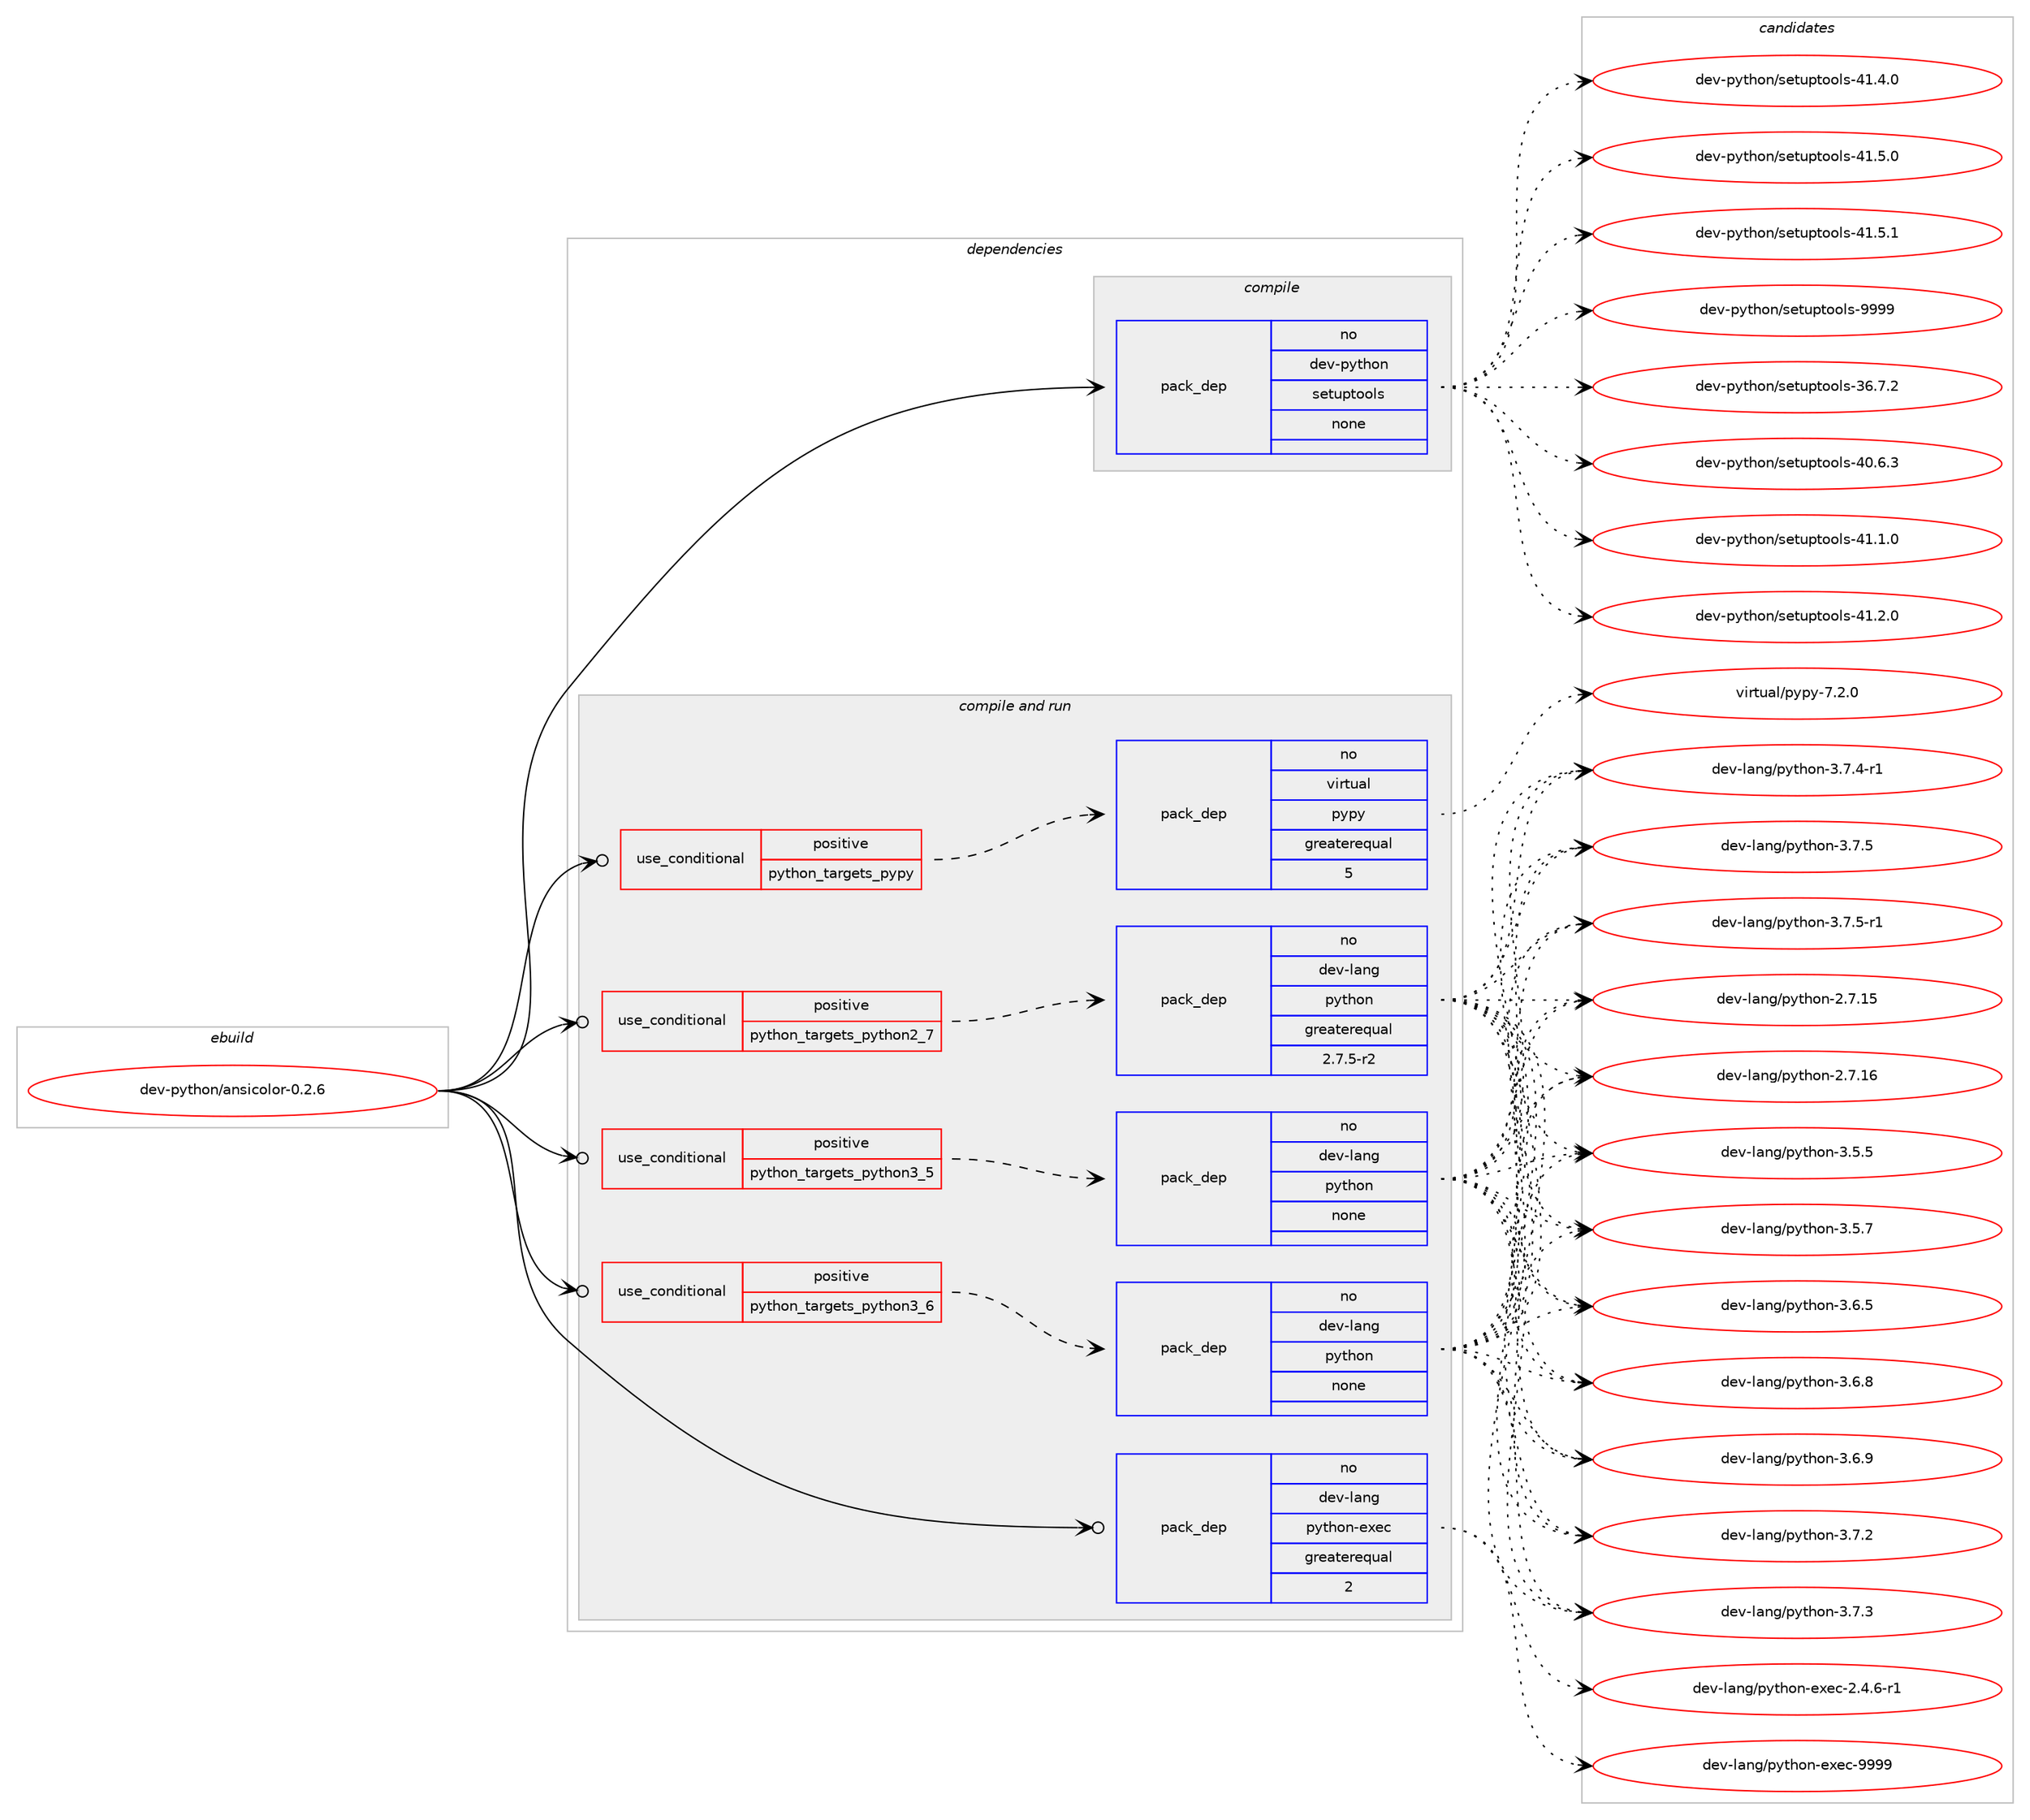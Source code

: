 digraph prolog {

# *************
# Graph options
# *************

newrank=true;
concentrate=true;
compound=true;
graph [rankdir=LR,fontname=Helvetica,fontsize=10,ranksep=1.5];#, ranksep=2.5, nodesep=0.2];
edge  [arrowhead=vee];
node  [fontname=Helvetica,fontsize=10];

# **********
# The ebuild
# **********

subgraph cluster_leftcol {
color=gray;
rank=same;
label=<<i>ebuild</i>>;
id [label="dev-python/ansicolor-0.2.6", color=red, width=4, href="../dev-python/ansicolor-0.2.6.svg"];
}

# ****************
# The dependencies
# ****************

subgraph cluster_midcol {
color=gray;
label=<<i>dependencies</i>>;
subgraph cluster_compile {
fillcolor="#eeeeee";
style=filled;
label=<<i>compile</i>>;
subgraph pack446258 {
dependency594148 [label=<<TABLE BORDER="0" CELLBORDER="1" CELLSPACING="0" CELLPADDING="4" WIDTH="220"><TR><TD ROWSPAN="6" CELLPADDING="30">pack_dep</TD></TR><TR><TD WIDTH="110">no</TD></TR><TR><TD>dev-python</TD></TR><TR><TD>setuptools</TD></TR><TR><TD>none</TD></TR><TR><TD></TD></TR></TABLE>>, shape=none, color=blue];
}
id:e -> dependency594148:w [weight=20,style="solid",arrowhead="vee"];
}
subgraph cluster_compileandrun {
fillcolor="#eeeeee";
style=filled;
label=<<i>compile and run</i>>;
subgraph cond136118 {
dependency594149 [label=<<TABLE BORDER="0" CELLBORDER="1" CELLSPACING="0" CELLPADDING="4"><TR><TD ROWSPAN="3" CELLPADDING="10">use_conditional</TD></TR><TR><TD>positive</TD></TR><TR><TD>python_targets_pypy</TD></TR></TABLE>>, shape=none, color=red];
subgraph pack446259 {
dependency594150 [label=<<TABLE BORDER="0" CELLBORDER="1" CELLSPACING="0" CELLPADDING="4" WIDTH="220"><TR><TD ROWSPAN="6" CELLPADDING="30">pack_dep</TD></TR><TR><TD WIDTH="110">no</TD></TR><TR><TD>virtual</TD></TR><TR><TD>pypy</TD></TR><TR><TD>greaterequal</TD></TR><TR><TD>5</TD></TR></TABLE>>, shape=none, color=blue];
}
dependency594149:e -> dependency594150:w [weight=20,style="dashed",arrowhead="vee"];
}
id:e -> dependency594149:w [weight=20,style="solid",arrowhead="odotvee"];
subgraph cond136119 {
dependency594151 [label=<<TABLE BORDER="0" CELLBORDER="1" CELLSPACING="0" CELLPADDING="4"><TR><TD ROWSPAN="3" CELLPADDING="10">use_conditional</TD></TR><TR><TD>positive</TD></TR><TR><TD>python_targets_python2_7</TD></TR></TABLE>>, shape=none, color=red];
subgraph pack446260 {
dependency594152 [label=<<TABLE BORDER="0" CELLBORDER="1" CELLSPACING="0" CELLPADDING="4" WIDTH="220"><TR><TD ROWSPAN="6" CELLPADDING="30">pack_dep</TD></TR><TR><TD WIDTH="110">no</TD></TR><TR><TD>dev-lang</TD></TR><TR><TD>python</TD></TR><TR><TD>greaterequal</TD></TR><TR><TD>2.7.5-r2</TD></TR></TABLE>>, shape=none, color=blue];
}
dependency594151:e -> dependency594152:w [weight=20,style="dashed",arrowhead="vee"];
}
id:e -> dependency594151:w [weight=20,style="solid",arrowhead="odotvee"];
subgraph cond136120 {
dependency594153 [label=<<TABLE BORDER="0" CELLBORDER="1" CELLSPACING="0" CELLPADDING="4"><TR><TD ROWSPAN="3" CELLPADDING="10">use_conditional</TD></TR><TR><TD>positive</TD></TR><TR><TD>python_targets_python3_5</TD></TR></TABLE>>, shape=none, color=red];
subgraph pack446261 {
dependency594154 [label=<<TABLE BORDER="0" CELLBORDER="1" CELLSPACING="0" CELLPADDING="4" WIDTH="220"><TR><TD ROWSPAN="6" CELLPADDING="30">pack_dep</TD></TR><TR><TD WIDTH="110">no</TD></TR><TR><TD>dev-lang</TD></TR><TR><TD>python</TD></TR><TR><TD>none</TD></TR><TR><TD></TD></TR></TABLE>>, shape=none, color=blue];
}
dependency594153:e -> dependency594154:w [weight=20,style="dashed",arrowhead="vee"];
}
id:e -> dependency594153:w [weight=20,style="solid",arrowhead="odotvee"];
subgraph cond136121 {
dependency594155 [label=<<TABLE BORDER="0" CELLBORDER="1" CELLSPACING="0" CELLPADDING="4"><TR><TD ROWSPAN="3" CELLPADDING="10">use_conditional</TD></TR><TR><TD>positive</TD></TR><TR><TD>python_targets_python3_6</TD></TR></TABLE>>, shape=none, color=red];
subgraph pack446262 {
dependency594156 [label=<<TABLE BORDER="0" CELLBORDER="1" CELLSPACING="0" CELLPADDING="4" WIDTH="220"><TR><TD ROWSPAN="6" CELLPADDING="30">pack_dep</TD></TR><TR><TD WIDTH="110">no</TD></TR><TR><TD>dev-lang</TD></TR><TR><TD>python</TD></TR><TR><TD>none</TD></TR><TR><TD></TD></TR></TABLE>>, shape=none, color=blue];
}
dependency594155:e -> dependency594156:w [weight=20,style="dashed",arrowhead="vee"];
}
id:e -> dependency594155:w [weight=20,style="solid",arrowhead="odotvee"];
subgraph pack446263 {
dependency594157 [label=<<TABLE BORDER="0" CELLBORDER="1" CELLSPACING="0" CELLPADDING="4" WIDTH="220"><TR><TD ROWSPAN="6" CELLPADDING="30">pack_dep</TD></TR><TR><TD WIDTH="110">no</TD></TR><TR><TD>dev-lang</TD></TR><TR><TD>python-exec</TD></TR><TR><TD>greaterequal</TD></TR><TR><TD>2</TD></TR></TABLE>>, shape=none, color=blue];
}
id:e -> dependency594157:w [weight=20,style="solid",arrowhead="odotvee"];
}
subgraph cluster_run {
fillcolor="#eeeeee";
style=filled;
label=<<i>run</i>>;
}
}

# **************
# The candidates
# **************

subgraph cluster_choices {
rank=same;
color=gray;
label=<<i>candidates</i>>;

subgraph choice446258 {
color=black;
nodesep=1;
choice100101118451121211161041111104711510111611711211611111110811545515446554650 [label="dev-python/setuptools-36.7.2", color=red, width=4,href="../dev-python/setuptools-36.7.2.svg"];
choice100101118451121211161041111104711510111611711211611111110811545524846544651 [label="dev-python/setuptools-40.6.3", color=red, width=4,href="../dev-python/setuptools-40.6.3.svg"];
choice100101118451121211161041111104711510111611711211611111110811545524946494648 [label="dev-python/setuptools-41.1.0", color=red, width=4,href="../dev-python/setuptools-41.1.0.svg"];
choice100101118451121211161041111104711510111611711211611111110811545524946504648 [label="dev-python/setuptools-41.2.0", color=red, width=4,href="../dev-python/setuptools-41.2.0.svg"];
choice100101118451121211161041111104711510111611711211611111110811545524946524648 [label="dev-python/setuptools-41.4.0", color=red, width=4,href="../dev-python/setuptools-41.4.0.svg"];
choice100101118451121211161041111104711510111611711211611111110811545524946534648 [label="dev-python/setuptools-41.5.0", color=red, width=4,href="../dev-python/setuptools-41.5.0.svg"];
choice100101118451121211161041111104711510111611711211611111110811545524946534649 [label="dev-python/setuptools-41.5.1", color=red, width=4,href="../dev-python/setuptools-41.5.1.svg"];
choice10010111845112121116104111110471151011161171121161111111081154557575757 [label="dev-python/setuptools-9999", color=red, width=4,href="../dev-python/setuptools-9999.svg"];
dependency594148:e -> choice100101118451121211161041111104711510111611711211611111110811545515446554650:w [style=dotted,weight="100"];
dependency594148:e -> choice100101118451121211161041111104711510111611711211611111110811545524846544651:w [style=dotted,weight="100"];
dependency594148:e -> choice100101118451121211161041111104711510111611711211611111110811545524946494648:w [style=dotted,weight="100"];
dependency594148:e -> choice100101118451121211161041111104711510111611711211611111110811545524946504648:w [style=dotted,weight="100"];
dependency594148:e -> choice100101118451121211161041111104711510111611711211611111110811545524946524648:w [style=dotted,weight="100"];
dependency594148:e -> choice100101118451121211161041111104711510111611711211611111110811545524946534648:w [style=dotted,weight="100"];
dependency594148:e -> choice100101118451121211161041111104711510111611711211611111110811545524946534649:w [style=dotted,weight="100"];
dependency594148:e -> choice10010111845112121116104111110471151011161171121161111111081154557575757:w [style=dotted,weight="100"];
}
subgraph choice446259 {
color=black;
nodesep=1;
choice1181051141161179710847112121112121455546504648 [label="virtual/pypy-7.2.0", color=red, width=4,href="../virtual/pypy-7.2.0.svg"];
dependency594150:e -> choice1181051141161179710847112121112121455546504648:w [style=dotted,weight="100"];
}
subgraph choice446260 {
color=black;
nodesep=1;
choice10010111845108971101034711212111610411111045504655464953 [label="dev-lang/python-2.7.15", color=red, width=4,href="../dev-lang/python-2.7.15.svg"];
choice10010111845108971101034711212111610411111045504655464954 [label="dev-lang/python-2.7.16", color=red, width=4,href="../dev-lang/python-2.7.16.svg"];
choice100101118451089711010347112121116104111110455146534653 [label="dev-lang/python-3.5.5", color=red, width=4,href="../dev-lang/python-3.5.5.svg"];
choice100101118451089711010347112121116104111110455146534655 [label="dev-lang/python-3.5.7", color=red, width=4,href="../dev-lang/python-3.5.7.svg"];
choice100101118451089711010347112121116104111110455146544653 [label="dev-lang/python-3.6.5", color=red, width=4,href="../dev-lang/python-3.6.5.svg"];
choice100101118451089711010347112121116104111110455146544656 [label="dev-lang/python-3.6.8", color=red, width=4,href="../dev-lang/python-3.6.8.svg"];
choice100101118451089711010347112121116104111110455146544657 [label="dev-lang/python-3.6.9", color=red, width=4,href="../dev-lang/python-3.6.9.svg"];
choice100101118451089711010347112121116104111110455146554650 [label="dev-lang/python-3.7.2", color=red, width=4,href="../dev-lang/python-3.7.2.svg"];
choice100101118451089711010347112121116104111110455146554651 [label="dev-lang/python-3.7.3", color=red, width=4,href="../dev-lang/python-3.7.3.svg"];
choice1001011184510897110103471121211161041111104551465546524511449 [label="dev-lang/python-3.7.4-r1", color=red, width=4,href="../dev-lang/python-3.7.4-r1.svg"];
choice100101118451089711010347112121116104111110455146554653 [label="dev-lang/python-3.7.5", color=red, width=4,href="../dev-lang/python-3.7.5.svg"];
choice1001011184510897110103471121211161041111104551465546534511449 [label="dev-lang/python-3.7.5-r1", color=red, width=4,href="../dev-lang/python-3.7.5-r1.svg"];
dependency594152:e -> choice10010111845108971101034711212111610411111045504655464953:w [style=dotted,weight="100"];
dependency594152:e -> choice10010111845108971101034711212111610411111045504655464954:w [style=dotted,weight="100"];
dependency594152:e -> choice100101118451089711010347112121116104111110455146534653:w [style=dotted,weight="100"];
dependency594152:e -> choice100101118451089711010347112121116104111110455146534655:w [style=dotted,weight="100"];
dependency594152:e -> choice100101118451089711010347112121116104111110455146544653:w [style=dotted,weight="100"];
dependency594152:e -> choice100101118451089711010347112121116104111110455146544656:w [style=dotted,weight="100"];
dependency594152:e -> choice100101118451089711010347112121116104111110455146544657:w [style=dotted,weight="100"];
dependency594152:e -> choice100101118451089711010347112121116104111110455146554650:w [style=dotted,weight="100"];
dependency594152:e -> choice100101118451089711010347112121116104111110455146554651:w [style=dotted,weight="100"];
dependency594152:e -> choice1001011184510897110103471121211161041111104551465546524511449:w [style=dotted,weight="100"];
dependency594152:e -> choice100101118451089711010347112121116104111110455146554653:w [style=dotted,weight="100"];
dependency594152:e -> choice1001011184510897110103471121211161041111104551465546534511449:w [style=dotted,weight="100"];
}
subgraph choice446261 {
color=black;
nodesep=1;
choice10010111845108971101034711212111610411111045504655464953 [label="dev-lang/python-2.7.15", color=red, width=4,href="../dev-lang/python-2.7.15.svg"];
choice10010111845108971101034711212111610411111045504655464954 [label="dev-lang/python-2.7.16", color=red, width=4,href="../dev-lang/python-2.7.16.svg"];
choice100101118451089711010347112121116104111110455146534653 [label="dev-lang/python-3.5.5", color=red, width=4,href="../dev-lang/python-3.5.5.svg"];
choice100101118451089711010347112121116104111110455146534655 [label="dev-lang/python-3.5.7", color=red, width=4,href="../dev-lang/python-3.5.7.svg"];
choice100101118451089711010347112121116104111110455146544653 [label="dev-lang/python-3.6.5", color=red, width=4,href="../dev-lang/python-3.6.5.svg"];
choice100101118451089711010347112121116104111110455146544656 [label="dev-lang/python-3.6.8", color=red, width=4,href="../dev-lang/python-3.6.8.svg"];
choice100101118451089711010347112121116104111110455146544657 [label="dev-lang/python-3.6.9", color=red, width=4,href="../dev-lang/python-3.6.9.svg"];
choice100101118451089711010347112121116104111110455146554650 [label="dev-lang/python-3.7.2", color=red, width=4,href="../dev-lang/python-3.7.2.svg"];
choice100101118451089711010347112121116104111110455146554651 [label="dev-lang/python-3.7.3", color=red, width=4,href="../dev-lang/python-3.7.3.svg"];
choice1001011184510897110103471121211161041111104551465546524511449 [label="dev-lang/python-3.7.4-r1", color=red, width=4,href="../dev-lang/python-3.7.4-r1.svg"];
choice100101118451089711010347112121116104111110455146554653 [label="dev-lang/python-3.7.5", color=red, width=4,href="../dev-lang/python-3.7.5.svg"];
choice1001011184510897110103471121211161041111104551465546534511449 [label="dev-lang/python-3.7.5-r1", color=red, width=4,href="../dev-lang/python-3.7.5-r1.svg"];
dependency594154:e -> choice10010111845108971101034711212111610411111045504655464953:w [style=dotted,weight="100"];
dependency594154:e -> choice10010111845108971101034711212111610411111045504655464954:w [style=dotted,weight="100"];
dependency594154:e -> choice100101118451089711010347112121116104111110455146534653:w [style=dotted,weight="100"];
dependency594154:e -> choice100101118451089711010347112121116104111110455146534655:w [style=dotted,weight="100"];
dependency594154:e -> choice100101118451089711010347112121116104111110455146544653:w [style=dotted,weight="100"];
dependency594154:e -> choice100101118451089711010347112121116104111110455146544656:w [style=dotted,weight="100"];
dependency594154:e -> choice100101118451089711010347112121116104111110455146544657:w [style=dotted,weight="100"];
dependency594154:e -> choice100101118451089711010347112121116104111110455146554650:w [style=dotted,weight="100"];
dependency594154:e -> choice100101118451089711010347112121116104111110455146554651:w [style=dotted,weight="100"];
dependency594154:e -> choice1001011184510897110103471121211161041111104551465546524511449:w [style=dotted,weight="100"];
dependency594154:e -> choice100101118451089711010347112121116104111110455146554653:w [style=dotted,weight="100"];
dependency594154:e -> choice1001011184510897110103471121211161041111104551465546534511449:w [style=dotted,weight="100"];
}
subgraph choice446262 {
color=black;
nodesep=1;
choice10010111845108971101034711212111610411111045504655464953 [label="dev-lang/python-2.7.15", color=red, width=4,href="../dev-lang/python-2.7.15.svg"];
choice10010111845108971101034711212111610411111045504655464954 [label="dev-lang/python-2.7.16", color=red, width=4,href="../dev-lang/python-2.7.16.svg"];
choice100101118451089711010347112121116104111110455146534653 [label="dev-lang/python-3.5.5", color=red, width=4,href="../dev-lang/python-3.5.5.svg"];
choice100101118451089711010347112121116104111110455146534655 [label="dev-lang/python-3.5.7", color=red, width=4,href="../dev-lang/python-3.5.7.svg"];
choice100101118451089711010347112121116104111110455146544653 [label="dev-lang/python-3.6.5", color=red, width=4,href="../dev-lang/python-3.6.5.svg"];
choice100101118451089711010347112121116104111110455146544656 [label="dev-lang/python-3.6.8", color=red, width=4,href="../dev-lang/python-3.6.8.svg"];
choice100101118451089711010347112121116104111110455146544657 [label="dev-lang/python-3.6.9", color=red, width=4,href="../dev-lang/python-3.6.9.svg"];
choice100101118451089711010347112121116104111110455146554650 [label="dev-lang/python-3.7.2", color=red, width=4,href="../dev-lang/python-3.7.2.svg"];
choice100101118451089711010347112121116104111110455146554651 [label="dev-lang/python-3.7.3", color=red, width=4,href="../dev-lang/python-3.7.3.svg"];
choice1001011184510897110103471121211161041111104551465546524511449 [label="dev-lang/python-3.7.4-r1", color=red, width=4,href="../dev-lang/python-3.7.4-r1.svg"];
choice100101118451089711010347112121116104111110455146554653 [label="dev-lang/python-3.7.5", color=red, width=4,href="../dev-lang/python-3.7.5.svg"];
choice1001011184510897110103471121211161041111104551465546534511449 [label="dev-lang/python-3.7.5-r1", color=red, width=4,href="../dev-lang/python-3.7.5-r1.svg"];
dependency594156:e -> choice10010111845108971101034711212111610411111045504655464953:w [style=dotted,weight="100"];
dependency594156:e -> choice10010111845108971101034711212111610411111045504655464954:w [style=dotted,weight="100"];
dependency594156:e -> choice100101118451089711010347112121116104111110455146534653:w [style=dotted,weight="100"];
dependency594156:e -> choice100101118451089711010347112121116104111110455146534655:w [style=dotted,weight="100"];
dependency594156:e -> choice100101118451089711010347112121116104111110455146544653:w [style=dotted,weight="100"];
dependency594156:e -> choice100101118451089711010347112121116104111110455146544656:w [style=dotted,weight="100"];
dependency594156:e -> choice100101118451089711010347112121116104111110455146544657:w [style=dotted,weight="100"];
dependency594156:e -> choice100101118451089711010347112121116104111110455146554650:w [style=dotted,weight="100"];
dependency594156:e -> choice100101118451089711010347112121116104111110455146554651:w [style=dotted,weight="100"];
dependency594156:e -> choice1001011184510897110103471121211161041111104551465546524511449:w [style=dotted,weight="100"];
dependency594156:e -> choice100101118451089711010347112121116104111110455146554653:w [style=dotted,weight="100"];
dependency594156:e -> choice1001011184510897110103471121211161041111104551465546534511449:w [style=dotted,weight="100"];
}
subgraph choice446263 {
color=black;
nodesep=1;
choice10010111845108971101034711212111610411111045101120101994550465246544511449 [label="dev-lang/python-exec-2.4.6-r1", color=red, width=4,href="../dev-lang/python-exec-2.4.6-r1.svg"];
choice10010111845108971101034711212111610411111045101120101994557575757 [label="dev-lang/python-exec-9999", color=red, width=4,href="../dev-lang/python-exec-9999.svg"];
dependency594157:e -> choice10010111845108971101034711212111610411111045101120101994550465246544511449:w [style=dotted,weight="100"];
dependency594157:e -> choice10010111845108971101034711212111610411111045101120101994557575757:w [style=dotted,weight="100"];
}
}

}
